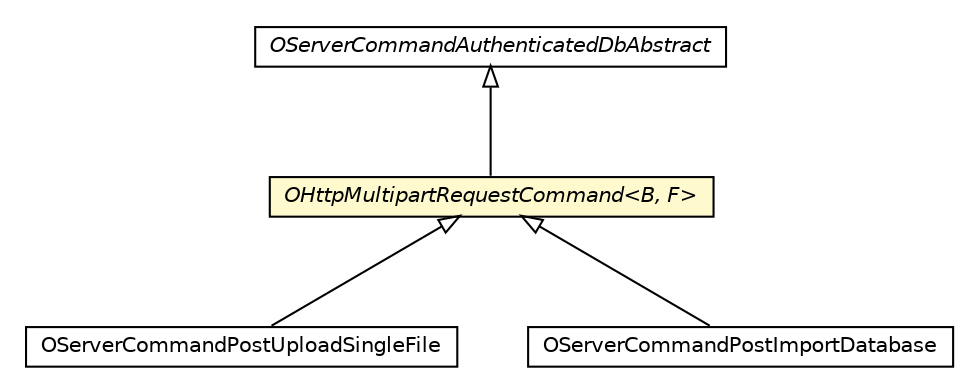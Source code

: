 #!/usr/local/bin/dot
#
# Class diagram 
# Generated by UMLGraph version R5_6-24-gf6e263 (http://www.umlgraph.org/)
#

digraph G {
	edge [fontname="Helvetica",fontsize=10,labelfontname="Helvetica",labelfontsize=10];
	node [fontname="Helvetica",fontsize=10,shape=plaintext];
	nodesep=0.25;
	ranksep=0.5;
	// com.orientechnologies.orient.server.network.protocol.http.command.OServerCommandAuthenticatedDbAbstract
	c1948529 [label=<<table title="com.orientechnologies.orient.server.network.protocol.http.command.OServerCommandAuthenticatedDbAbstract" border="0" cellborder="1" cellspacing="0" cellpadding="2" port="p" href="../command/OServerCommandAuthenticatedDbAbstract.html">
		<tr><td><table border="0" cellspacing="0" cellpadding="1">
<tr><td align="center" balign="center"><font face="Helvetica-Oblique"> OServerCommandAuthenticatedDbAbstract </font></td></tr>
		</table></td></tr>
		</table>>, URL="../command/OServerCommandAuthenticatedDbAbstract.html", fontname="Helvetica", fontcolor="black", fontsize=10.0];
	// com.orientechnologies.orient.server.network.protocol.http.command.post.OServerCommandPostUploadSingleFile
	c1948544 [label=<<table title="com.orientechnologies.orient.server.network.protocol.http.command.post.OServerCommandPostUploadSingleFile" border="0" cellborder="1" cellspacing="0" cellpadding="2" port="p" href="../command/post/OServerCommandPostUploadSingleFile.html">
		<tr><td><table border="0" cellspacing="0" cellpadding="1">
<tr><td align="center" balign="center"> OServerCommandPostUploadSingleFile </td></tr>
		</table></td></tr>
		</table>>, URL="../command/post/OServerCommandPostUploadSingleFile.html", fontname="Helvetica", fontcolor="black", fontsize=10.0];
	// com.orientechnologies.orient.server.network.protocol.http.command.post.OServerCommandPostImportDatabase
	c1948549 [label=<<table title="com.orientechnologies.orient.server.network.protocol.http.command.post.OServerCommandPostImportDatabase" border="0" cellborder="1" cellspacing="0" cellpadding="2" port="p" href="../command/post/OServerCommandPostImportDatabase.html">
		<tr><td><table border="0" cellspacing="0" cellpadding="1">
<tr><td align="center" balign="center"> OServerCommandPostImportDatabase </td></tr>
		</table></td></tr>
		</table>>, URL="../command/post/OServerCommandPostImportDatabase.html", fontname="Helvetica", fontcolor="black", fontsize=10.0];
	// com.orientechnologies.orient.server.network.protocol.http.multipart.OHttpMultipartRequestCommand<B, F>
	c1948569 [label=<<table title="com.orientechnologies.orient.server.network.protocol.http.multipart.OHttpMultipartRequestCommand" border="0" cellborder="1" cellspacing="0" cellpadding="2" port="p" bgcolor="lemonChiffon" href="./OHttpMultipartRequestCommand.html">
		<tr><td><table border="0" cellspacing="0" cellpadding="1">
<tr><td align="center" balign="center"><font face="Helvetica-Oblique"> OHttpMultipartRequestCommand&lt;B, F&gt; </font></td></tr>
		</table></td></tr>
		</table>>, URL="./OHttpMultipartRequestCommand.html", fontname="Helvetica", fontcolor="black", fontsize=10.0];
	//com.orientechnologies.orient.server.network.protocol.http.command.post.OServerCommandPostUploadSingleFile extends com.orientechnologies.orient.server.network.protocol.http.multipart.OHttpMultipartRequestCommand<java.lang.String, com.orientechnologies.orient.core.id.ORID>
	c1948569:p -> c1948544:p [dir=back,arrowtail=empty];
	//com.orientechnologies.orient.server.network.protocol.http.command.post.OServerCommandPostImportDatabase extends com.orientechnologies.orient.server.network.protocol.http.multipart.OHttpMultipartRequestCommand<java.lang.String, java.io.InputStream>
	c1948569:p -> c1948549:p [dir=back,arrowtail=empty];
	//com.orientechnologies.orient.server.network.protocol.http.multipart.OHttpMultipartRequestCommand<B, F> extends com.orientechnologies.orient.server.network.protocol.http.command.OServerCommandAuthenticatedDbAbstract
	c1948529:p -> c1948569:p [dir=back,arrowtail=empty];
}

